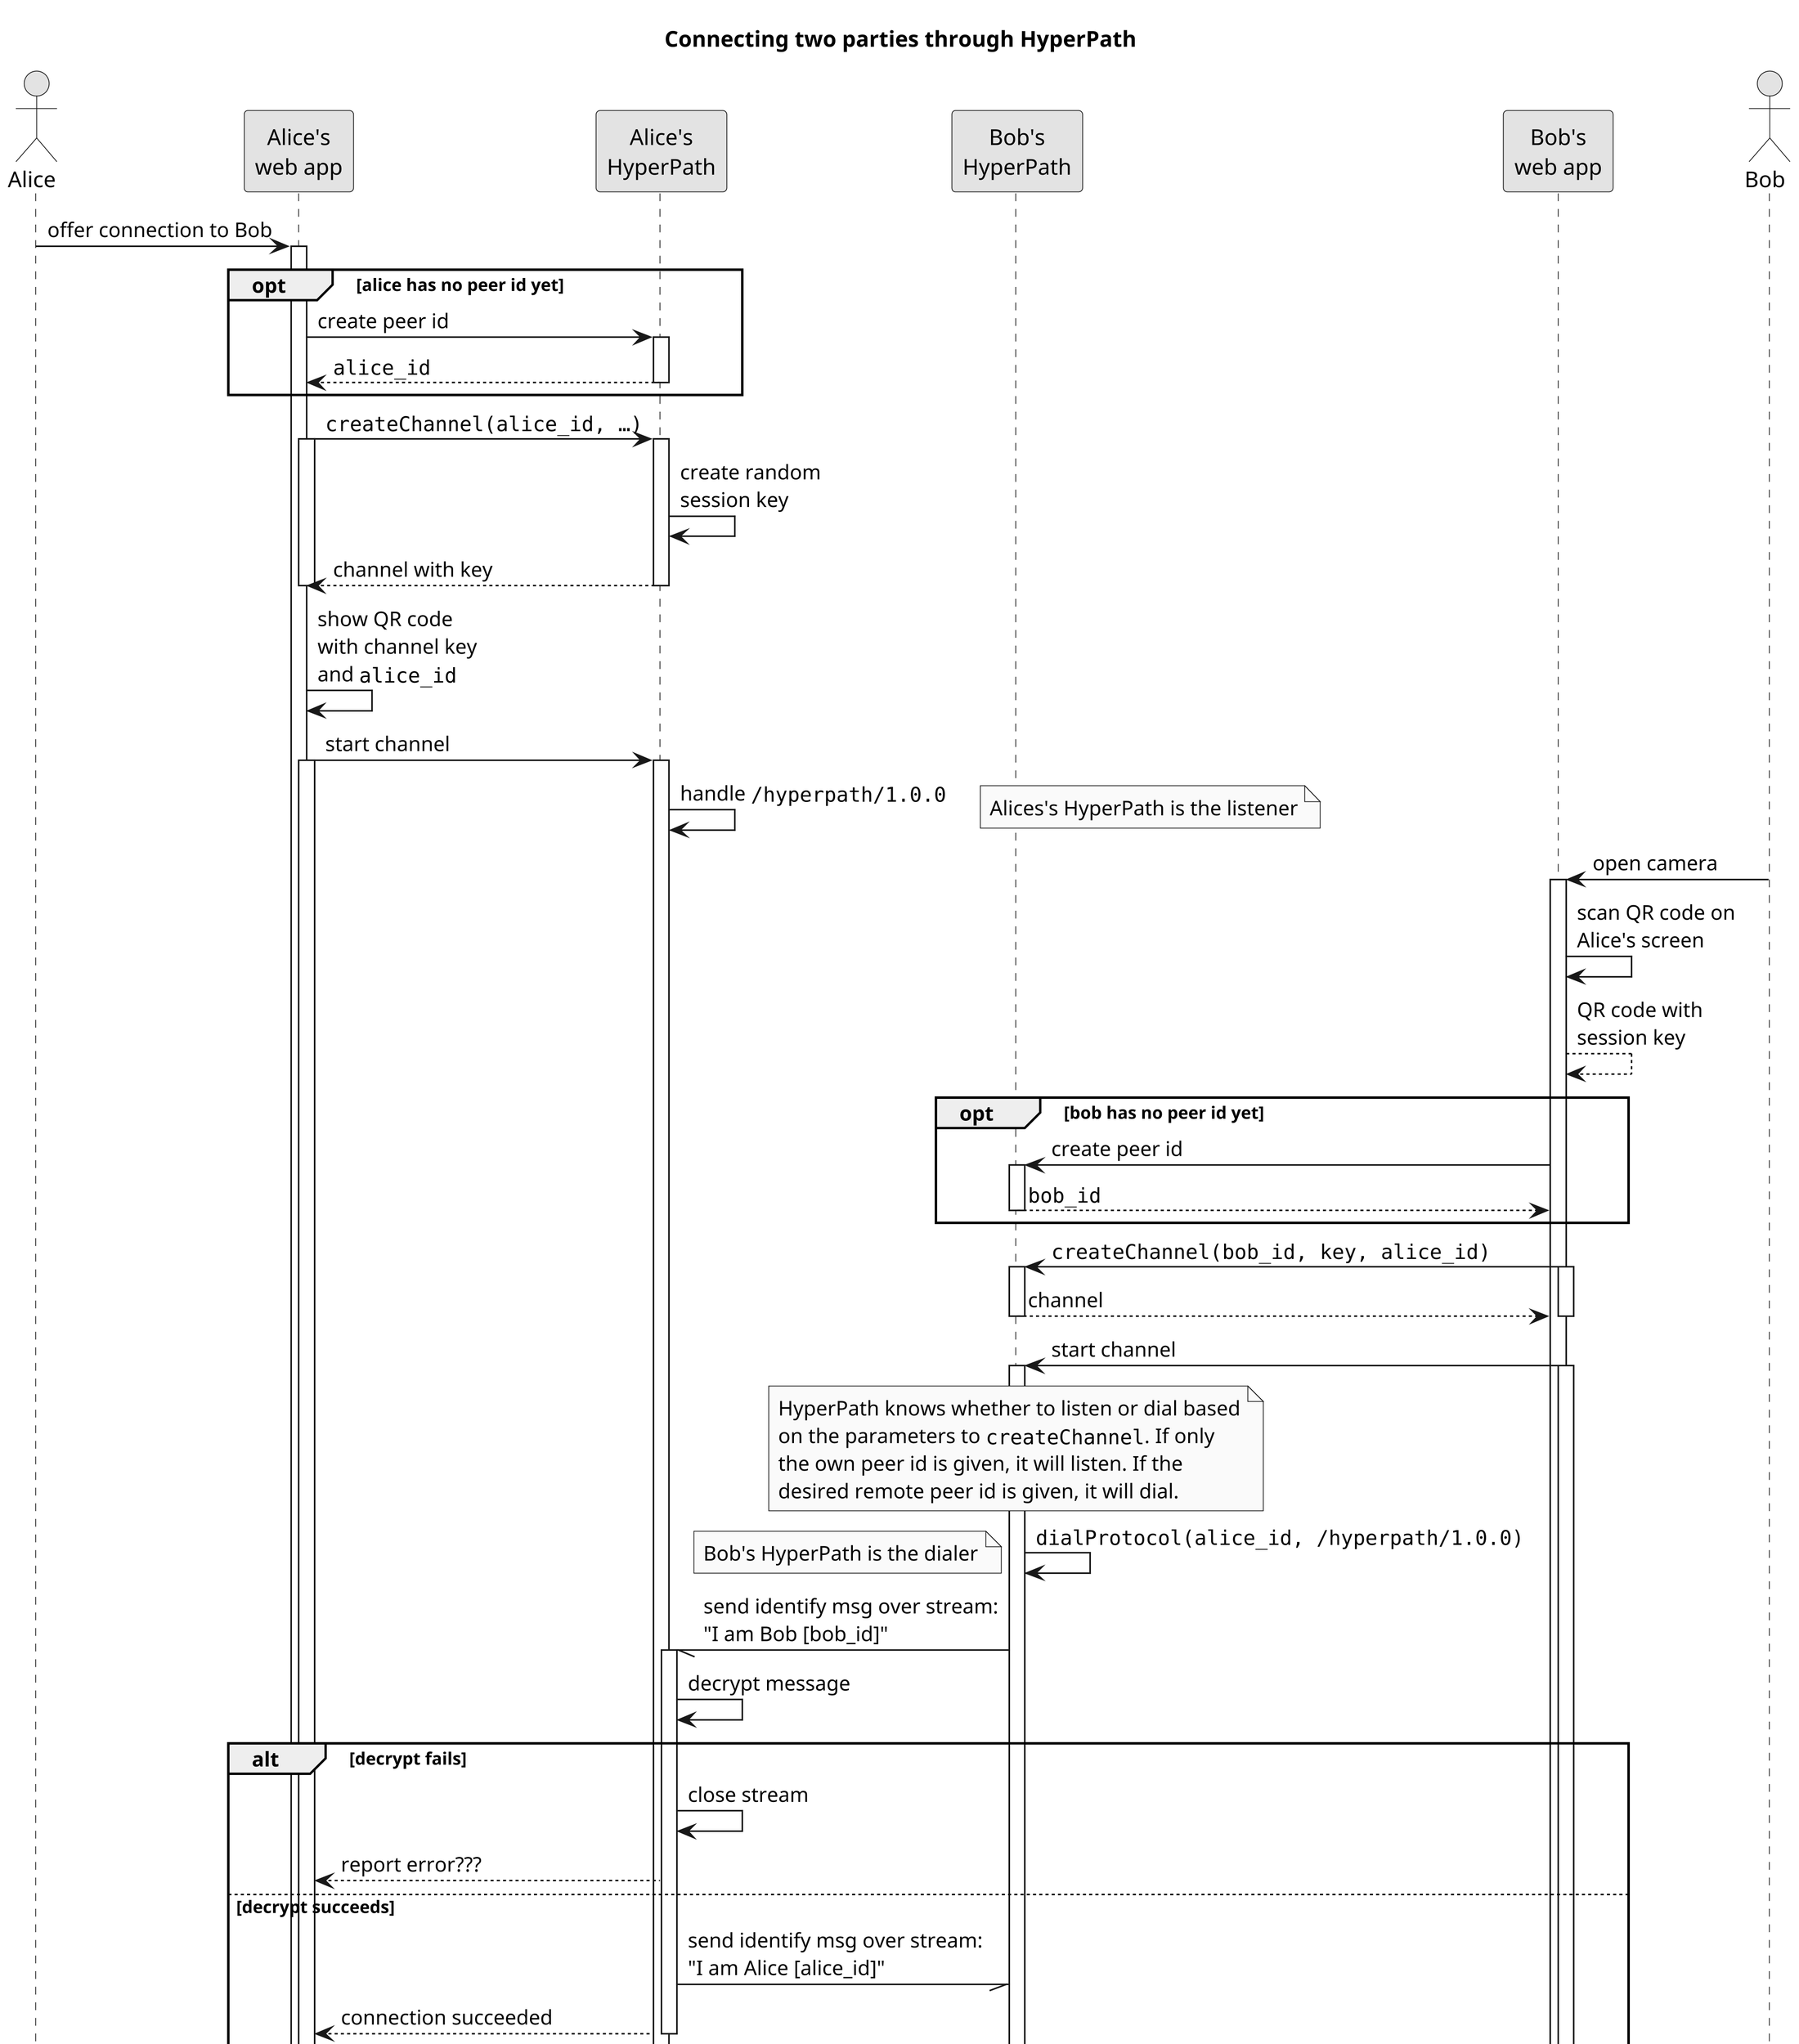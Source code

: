 @startuml connecting

skinparam monochrome true
skinparam shadowing false
skinparam dpi 300
hide footbox

title Connecting two parties through HyperPath

actor alice as "Alice"
participant webapp_alice as "Alice's\nweb app"
participant hyperpath_alice as "Alice's\nHyperPath"
participant hyperpath_bob as "Bob's\nHyperPath"
participant webapp_bob as "Bob's\nweb app"
actor bob as "Bob"

alice -> webapp_alice: offer connection to Bob
activate webapp_alice

opt alice has no peer id yet
webapp_alice -> hyperpath_alice: create peer id
activate hyperpath_alice
hyperpath_alice --> webapp_alice: ""alice_id""
deactivate hyperpath_alice
end

webapp_alice -> hyperpath_alice: ""createChannel(alice_id, …)""
activate webapp_alice
activate hyperpath_alice
hyperpath_alice -> hyperpath_alice: create random\nsession key
hyperpath_alice --> webapp_alice: channel with key
deactivate hyperpath_alice
deactivate webapp_alice
webapp_alice -> webapp_alice: show QR code\nwith channel key\nand ""alice_id""
webapp_alice -> hyperpath_alice: start channel
activate hyperpath_alice
activate webapp_alice
hyperpath_alice -> hyperpath_alice: handle ""/hyperpath/1.0.0""
note right: Alices's HyperPath is the listener

bob -> webapp_bob: open camera
activate webapp_bob
webapp_bob -> webapp_bob: scan QR code on\nAlice's screen
webapp_bob --> webapp_bob: QR code with\nsession key
opt bob has no peer id yet
  webapp_bob -> hyperpath_bob: create peer id
  activate hyperpath_bob
  hyperpath_bob --> webapp_bob: ""bob_id""
  deactivate hyperpath_bob
end

webapp_bob -> hyperpath_bob: ""createChannel(bob_id, key, alice_id)""
activate webapp_bob
activate hyperpath_bob
hyperpath_bob --> webapp_bob: channel
deactivate hyperpath_bob
deactivate webapp_bob
webapp_bob -> hyperpath_bob: start channel
activate hyperpath_bob

activate webapp_bob
note over hyperpath_bob
  HyperPath knows whether to listen or dial based
  on the parameters to ""createChannel"". If only
  the own peer id is given, it will listen. If the
  desired remote peer id is given, it will dial.
end note

hyperpath_bob -> hyperpath_bob: ""dialProtocol(alice_id, /hyperpath/1.0.0)""
note left: Bob's HyperPath is the dialer

hyperpath_bob -// hyperpath_alice: send identify msg over stream:\n"I am Bob [bob_id]"
activate hyperpath_alice
hyperpath_alice -> hyperpath_alice: decrypt message
alt decrypt fails
  hyperpath_alice -> hyperpath_alice: close stream
  hyperpath_alice --> webapp_alice: report error???
else decrypt succeeds
  hyperpath_alice -// hyperpath_bob: send identify msg over stream:\n"I am Alice [alice_id]"
  hyperpath_alice --> webapp_alice: connection succeeded
deactivate hyperpath_alice
  hyperpath_bob ---> webapp_bob: connection succeeded
end

deactivate webapp_alice
deactivate webapp_bob

note over webapp_alice, webapp_bob
  Alice and Bob can now communicate over HyperPath
  using the API for sending and receiving messages.
end note

@enduml
